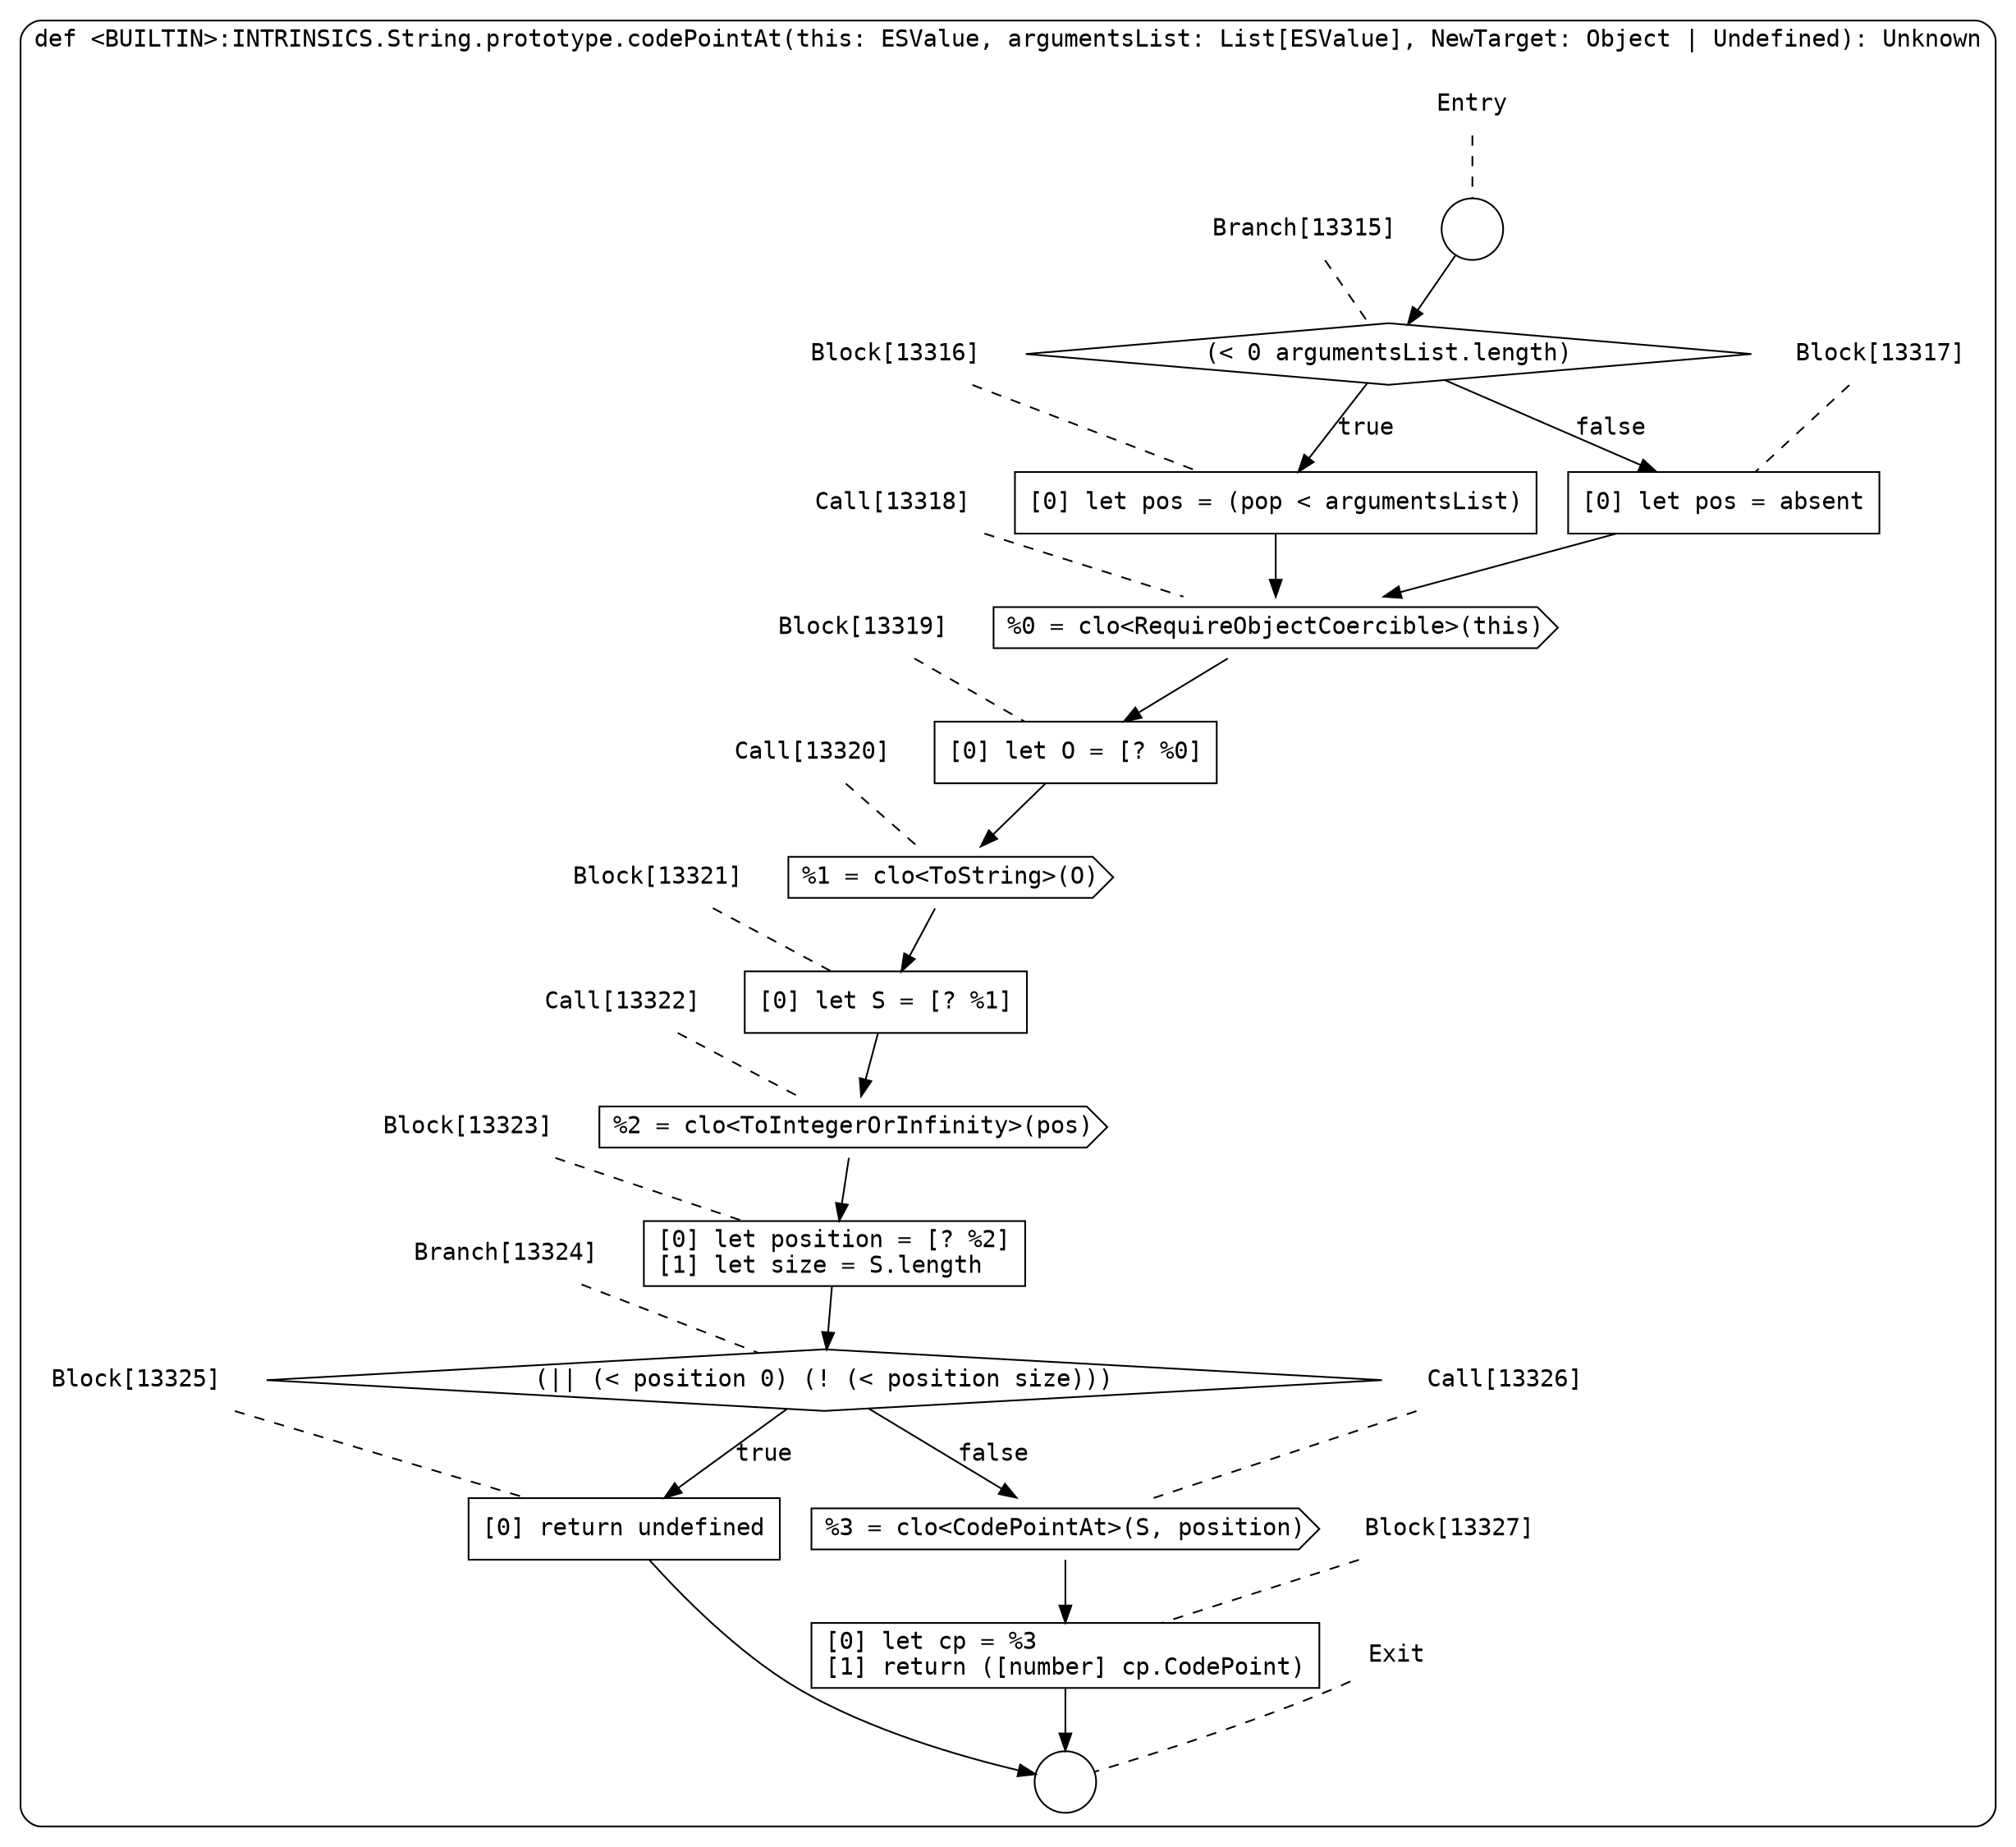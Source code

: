 digraph {
  graph [fontname = "Consolas"]
  node [fontname = "Consolas"]
  edge [fontname = "Consolas"]
  subgraph cluster2171 {
    label = "def <BUILTIN>:INTRINSICS.String.prototype.codePointAt(this: ESValue, argumentsList: List[ESValue], NewTarget: Object | Undefined): Unknown"
    style = rounded
    cluster2171_entry_name [shape=none, label=<<font color="black">Entry</font>>]
    cluster2171_entry_name -> cluster2171_entry [arrowhead=none, color="black", style=dashed]
    cluster2171_entry [shape=circle label=" " color="black" fillcolor="white" style=filled]
    cluster2171_entry -> node13315 [color="black"]
    cluster2171_exit_name [shape=none, label=<<font color="black">Exit</font>>]
    cluster2171_exit_name -> cluster2171_exit [arrowhead=none, color="black", style=dashed]
    cluster2171_exit [shape=circle label=" " color="black" fillcolor="white" style=filled]
    node13315_name [shape=none, label=<<font color="black">Branch[13315]</font>>]
    node13315_name -> node13315 [arrowhead=none, color="black", style=dashed]
    node13315 [shape=diamond, label=<<font color="black">(&lt; 0 argumentsList.length)</font>> color="black" fillcolor="white", style=filled]
    node13315 -> node13316 [label=<<font color="black">true</font>> color="black"]
    node13315 -> node13317 [label=<<font color="black">false</font>> color="black"]
    node13316_name [shape=none, label=<<font color="black">Block[13316]</font>>]
    node13316_name -> node13316 [arrowhead=none, color="black", style=dashed]
    node13316 [shape=box, label=<<font color="black">[0] let pos = (pop &lt; argumentsList)<BR ALIGN="LEFT"/></font>> color="black" fillcolor="white", style=filled]
    node13316 -> node13318 [color="black"]
    node13317_name [shape=none, label=<<font color="black">Block[13317]</font>>]
    node13317_name -> node13317 [arrowhead=none, color="black", style=dashed]
    node13317 [shape=box, label=<<font color="black">[0] let pos = absent<BR ALIGN="LEFT"/></font>> color="black" fillcolor="white", style=filled]
    node13317 -> node13318 [color="black"]
    node13318_name [shape=none, label=<<font color="black">Call[13318]</font>>]
    node13318_name -> node13318 [arrowhead=none, color="black", style=dashed]
    node13318 [shape=cds, label=<<font color="black">%0 = clo&lt;RequireObjectCoercible&gt;(this)</font>> color="black" fillcolor="white", style=filled]
    node13318 -> node13319 [color="black"]
    node13319_name [shape=none, label=<<font color="black">Block[13319]</font>>]
    node13319_name -> node13319 [arrowhead=none, color="black", style=dashed]
    node13319 [shape=box, label=<<font color="black">[0] let O = [? %0]<BR ALIGN="LEFT"/></font>> color="black" fillcolor="white", style=filled]
    node13319 -> node13320 [color="black"]
    node13320_name [shape=none, label=<<font color="black">Call[13320]</font>>]
    node13320_name -> node13320 [arrowhead=none, color="black", style=dashed]
    node13320 [shape=cds, label=<<font color="black">%1 = clo&lt;ToString&gt;(O)</font>> color="black" fillcolor="white", style=filled]
    node13320 -> node13321 [color="black"]
    node13321_name [shape=none, label=<<font color="black">Block[13321]</font>>]
    node13321_name -> node13321 [arrowhead=none, color="black", style=dashed]
    node13321 [shape=box, label=<<font color="black">[0] let S = [? %1]<BR ALIGN="LEFT"/></font>> color="black" fillcolor="white", style=filled]
    node13321 -> node13322 [color="black"]
    node13322_name [shape=none, label=<<font color="black">Call[13322]</font>>]
    node13322_name -> node13322 [arrowhead=none, color="black", style=dashed]
    node13322 [shape=cds, label=<<font color="black">%2 = clo&lt;ToIntegerOrInfinity&gt;(pos)</font>> color="black" fillcolor="white", style=filled]
    node13322 -> node13323 [color="black"]
    node13323_name [shape=none, label=<<font color="black">Block[13323]</font>>]
    node13323_name -> node13323 [arrowhead=none, color="black", style=dashed]
    node13323 [shape=box, label=<<font color="black">[0] let position = [? %2]<BR ALIGN="LEFT"/>[1] let size = S.length<BR ALIGN="LEFT"/></font>> color="black" fillcolor="white", style=filled]
    node13323 -> node13324 [color="black"]
    node13324_name [shape=none, label=<<font color="black">Branch[13324]</font>>]
    node13324_name -> node13324 [arrowhead=none, color="black", style=dashed]
    node13324 [shape=diamond, label=<<font color="black">(|| (&lt; position 0) (! (&lt; position size)))</font>> color="black" fillcolor="white", style=filled]
    node13324 -> node13325 [label=<<font color="black">true</font>> color="black"]
    node13324 -> node13326 [label=<<font color="black">false</font>> color="black"]
    node13325_name [shape=none, label=<<font color="black">Block[13325]</font>>]
    node13325_name -> node13325 [arrowhead=none, color="black", style=dashed]
    node13325 [shape=box, label=<<font color="black">[0] return undefined<BR ALIGN="LEFT"/></font>> color="black" fillcolor="white", style=filled]
    node13325 -> cluster2171_exit [color="black"]
    node13326_name [shape=none, label=<<font color="black">Call[13326]</font>>]
    node13326_name -> node13326 [arrowhead=none, color="black", style=dashed]
    node13326 [shape=cds, label=<<font color="black">%3 = clo&lt;CodePointAt&gt;(S, position)</font>> color="black" fillcolor="white", style=filled]
    node13326 -> node13327 [color="black"]
    node13327_name [shape=none, label=<<font color="black">Block[13327]</font>>]
    node13327_name -> node13327 [arrowhead=none, color="black", style=dashed]
    node13327 [shape=box, label=<<font color="black">[0] let cp = %3<BR ALIGN="LEFT"/>[1] return ([number] cp.CodePoint)<BR ALIGN="LEFT"/></font>> color="black" fillcolor="white", style=filled]
    node13327 -> cluster2171_exit [color="black"]
  }
}